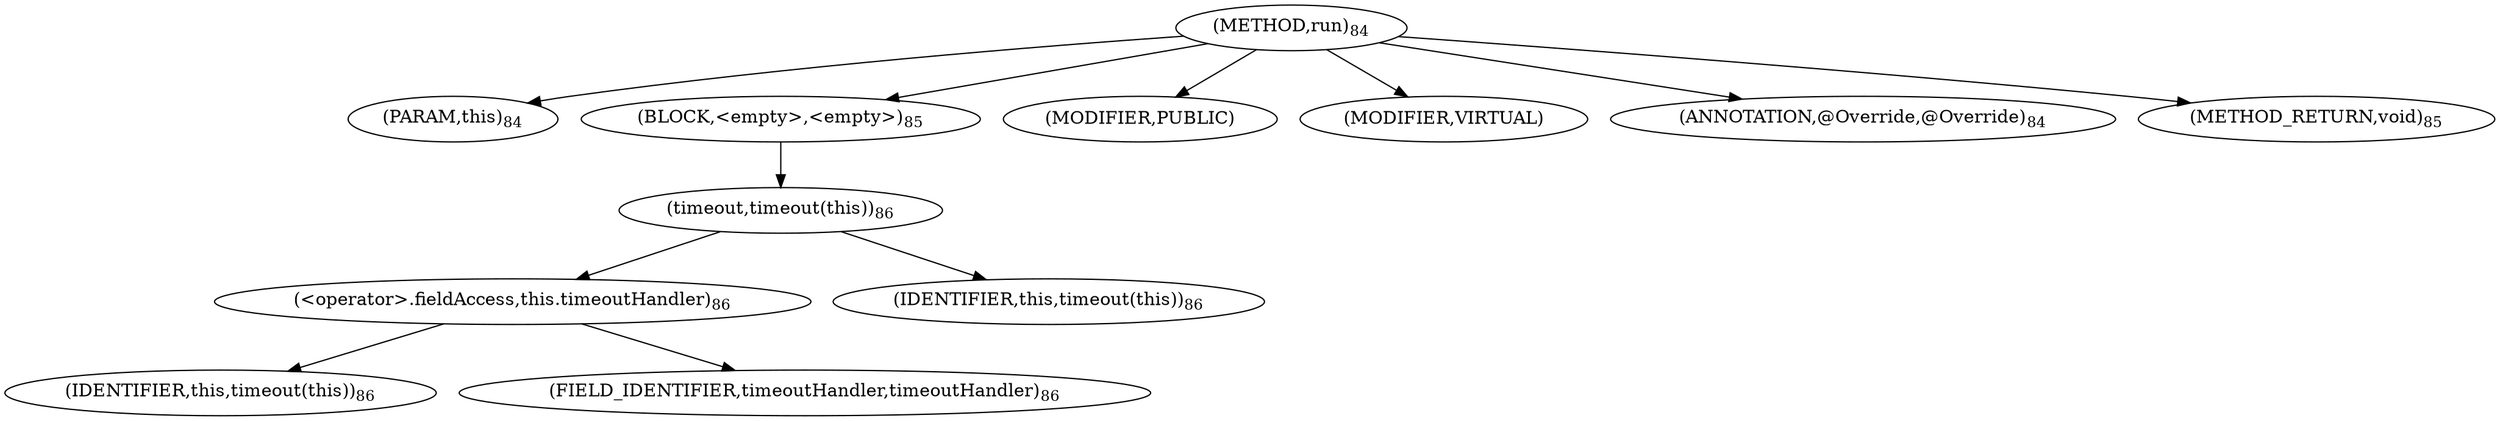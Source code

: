 digraph "run" {  
"73" [label = <(METHOD,run)<SUB>84</SUB>> ]
"11" [label = <(PARAM,this)<SUB>84</SUB>> ]
"74" [label = <(BLOCK,&lt;empty&gt;,&lt;empty&gt;)<SUB>85</SUB>> ]
"75" [label = <(timeout,timeout(this))<SUB>86</SUB>> ]
"76" [label = <(&lt;operator&gt;.fieldAccess,this.timeoutHandler)<SUB>86</SUB>> ]
"77" [label = <(IDENTIFIER,this,timeout(this))<SUB>86</SUB>> ]
"78" [label = <(FIELD_IDENTIFIER,timeoutHandler,timeoutHandler)<SUB>86</SUB>> ]
"10" [label = <(IDENTIFIER,this,timeout(this))<SUB>86</SUB>> ]
"79" [label = <(MODIFIER,PUBLIC)> ]
"80" [label = <(MODIFIER,VIRTUAL)> ]
"81" [label = <(ANNOTATION,@Override,@Override)<SUB>84</SUB>> ]
"82" [label = <(METHOD_RETURN,void)<SUB>85</SUB>> ]
  "73" -> "11" 
  "73" -> "74" 
  "73" -> "79" 
  "73" -> "80" 
  "73" -> "81" 
  "73" -> "82" 
  "74" -> "75" 
  "75" -> "76" 
  "75" -> "10" 
  "76" -> "77" 
  "76" -> "78" 
}
